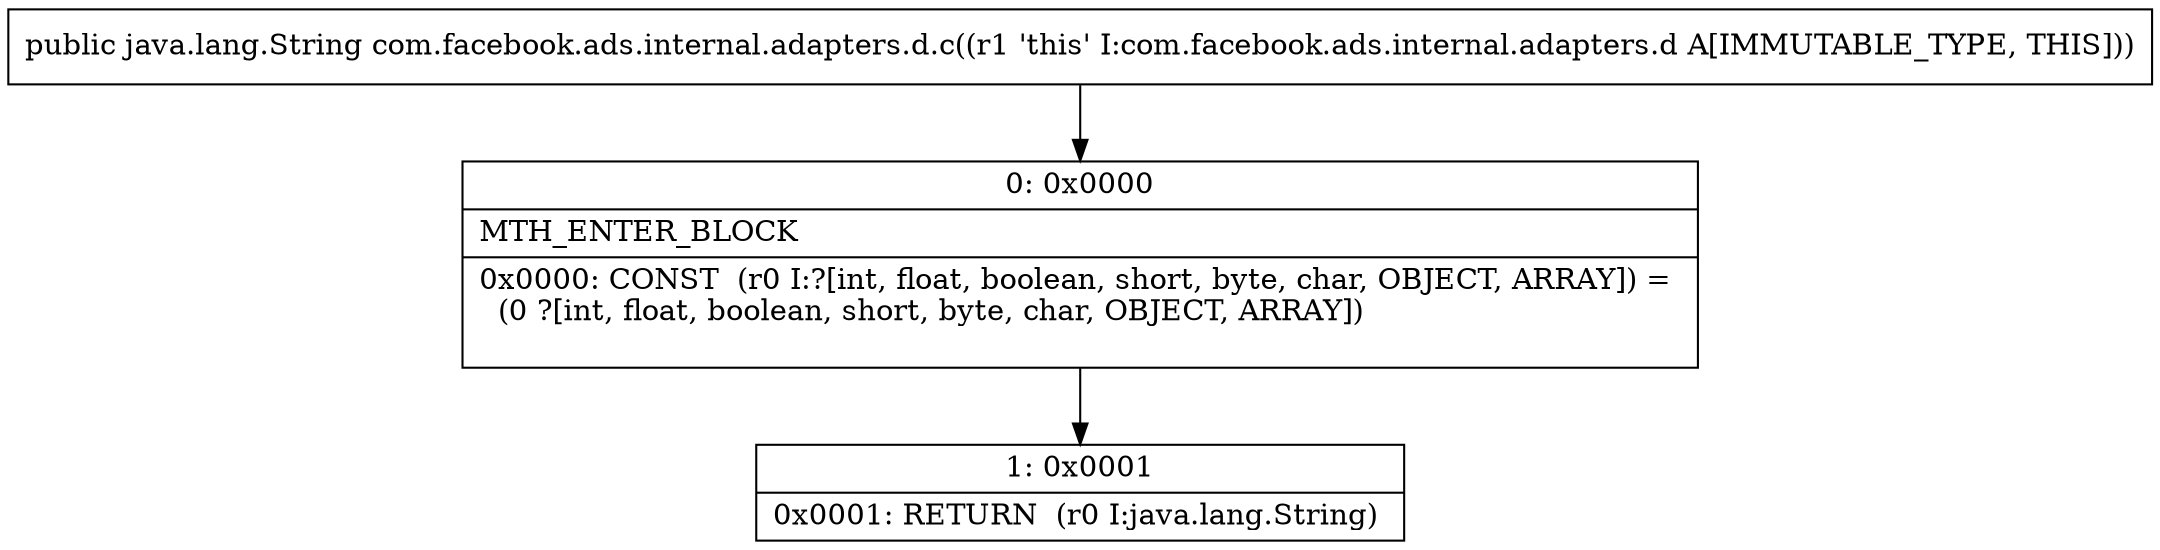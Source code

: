 digraph "CFG forcom.facebook.ads.internal.adapters.d.c()Ljava\/lang\/String;" {
Node_0 [shape=record,label="{0\:\ 0x0000|MTH_ENTER_BLOCK\l|0x0000: CONST  (r0 I:?[int, float, boolean, short, byte, char, OBJECT, ARRAY]) = \l  (0 ?[int, float, boolean, short, byte, char, OBJECT, ARRAY])\l \l}"];
Node_1 [shape=record,label="{1\:\ 0x0001|0x0001: RETURN  (r0 I:java.lang.String) \l}"];
MethodNode[shape=record,label="{public java.lang.String com.facebook.ads.internal.adapters.d.c((r1 'this' I:com.facebook.ads.internal.adapters.d A[IMMUTABLE_TYPE, THIS])) }"];
MethodNode -> Node_0;
Node_0 -> Node_1;
}


